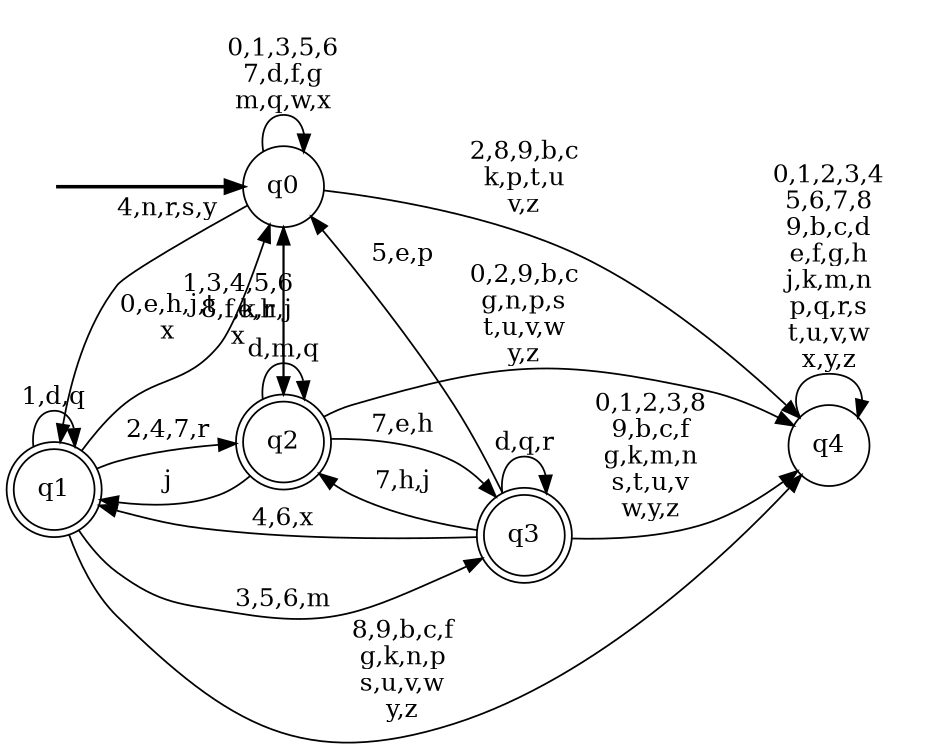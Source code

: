 digraph BlueStar {
__start0 [style = invis, shape = none, label = "", width = 0, height = 0];

rankdir=LR;
size="8,5";

s0 [style="filled", color="black", fillcolor="white" shape="circle", label="q0"];
s1 [style="rounded,filled", color="black", fillcolor="white" shape="doublecircle", label="q1"];
s2 [style="rounded,filled", color="black", fillcolor="white" shape="doublecircle", label="q2"];
s3 [style="rounded,filled", color="black", fillcolor="white" shape="doublecircle", label="q3"];
s4 [style="filled", color="black", fillcolor="white" shape="circle", label="q4"];
subgraph cluster_main { 
	graph [pad=".75", ranksep="0.15", nodesep="0.15"];
	 style=invis; 
	__start0 -> s0 [penwidth=2];
}
s0 -> s0 [label="0,1,3,5,6\n7,d,f,g\nm,q,w,x"];
s0 -> s1 [label="4,n,r,s,y"];
s0 -> s2 [label="e,h,j"];
s0 -> s4 [label="2,8,9,b,c\nk,p,t,u\nv,z"];
s1 -> s0 [label="0,e,h,j,t\nx"];
s1 -> s1 [label="1,d,q"];
s1 -> s2 [label="2,4,7,r"];
s1 -> s3 [label="3,5,6,m"];
s1 -> s4 [label="8,9,b,c,f\ng,k,n,p\ns,u,v,w\ny,z"];
s2 -> s0 [label="1,3,4,5,6\n8,f,k,r\nx"];
s2 -> s1 [label="j"];
s2 -> s2 [label="d,m,q"];
s2 -> s3 [label="7,e,h"];
s2 -> s4 [label="0,2,9,b,c\ng,n,p,s\nt,u,v,w\ny,z"];
s3 -> s0 [label="5,e,p"];
s3 -> s1 [label="4,6,x"];
s3 -> s2 [label="7,h,j"];
s3 -> s3 [label="d,q,r"];
s3 -> s4 [label="0,1,2,3,8\n9,b,c,f\ng,k,m,n\ns,t,u,v\nw,y,z"];
s4 -> s4 [label="0,1,2,3,4\n5,6,7,8\n9,b,c,d\ne,f,g,h\nj,k,m,n\np,q,r,s\nt,u,v,w\nx,y,z"];

}